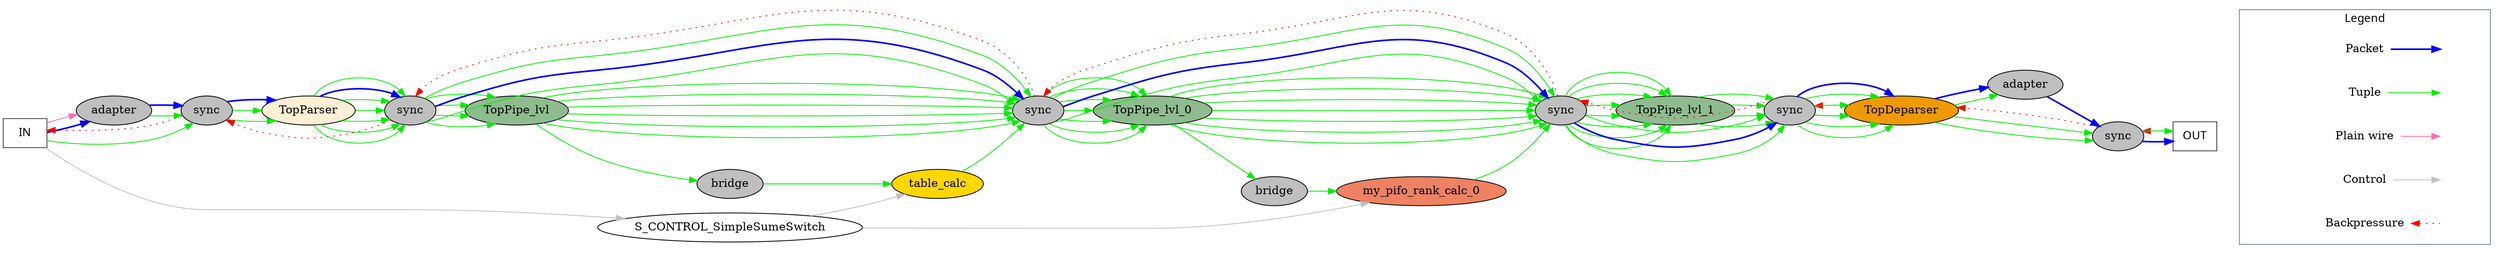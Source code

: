 digraph SimpleSumeSwitch {
rankdir = LR;
_IN_[label = "IN", shape=box, color = gray24,  fontname="times:italic"  ];
_OUT_[label = "OUT", shape=box, color = gray24,  fontname="times:italic"  ];
TopParser[style = filled, fillcolor = papayawhip ];
TopPipe_lvl[style = filled, fillcolor = darkseagreen ];
table_calc[style = filled, fillcolor = gold ];
TopPipe_lvl_0[style = filled, fillcolor = darkseagreen ];
my_pifo_rank_calc_0[style = filled, fillcolor = salmon2 ];
TopPipe_lvl_1[style = filled, fillcolor = darkseagreen ];
TopDeparser[style = filled, fillcolor = orange2 ];
S_BRIDGER_for_table_calc_tuple_in_request[label = "bridge", style = filled, fillcolor=gray75 ];
S_BRIDGER_for_my_pifo_rank_calc_0_tuple_in_my_pifo_rank_calc_input[label = "bridge", style = filled, fillcolor=gray75 ];
S_PROTOCOL_ADAPTER_INGRESS[label = "adapter", style = filled, fillcolor=gray75 ];
S_PROTOCOL_ADAPTER_EGRESS[label = "adapter", style = filled, fillcolor=gray75 ];
S_SYNCER_for_TopParser[label = "sync", style = filled, fillcolor=gray75 ];
S_SYNCER_for_S_SYNCER_for_S_SYNCER_for_S_SYNCER_for_TopDeparser[label = "sync", style = filled, fillcolor=gray75 ];
S_SYNCER_for_S_SYNCER_for_S_SYNCER_for_TopDeparser[label = "sync", style = filled, fillcolor=gray75 ];
S_SYNCER_for_S_SYNCER_for_TopDeparser[label = "sync", style = filled, fillcolor=gray75 ];
S_SYNCER_for_TopDeparser[label = "sync", style = filled, fillcolor=gray75 ];
S_SYNCER_for__OUT_[label = "sync", style = filled, fillcolor=gray75 ];
TopPipe_lvl -> S_BRIDGER_for_table_calc_tuple_in_request [color=green2] ;
S_BRIDGER_for_table_calc_tuple_in_request -> table_calc [color=green2] ;
TopPipe_lvl_0 -> S_BRIDGER_for_my_pifo_rank_calc_0_tuple_in_my_pifo_rank_calc_input [color=green2] ;
S_BRIDGER_for_my_pifo_rank_calc_0_tuple_in_my_pifo_rank_calc_input -> my_pifo_rank_calc_0 [color=green2] ;
_IN_ -> S_PROTOCOL_ADAPTER_INGRESS [color=blue, style = bold] ;
TopDeparser -> S_PROTOCOL_ADAPTER_EGRESS [color=green2] ;
TopDeparser -> S_PROTOCOL_ADAPTER_EGRESS [color=blue, style = bold] ;
_IN_ -> S_SYNCER_for_TopParser [color=green2] ;
S_SYNCER_for_TopParser -> TopParser [color=green2] ;
S_PROTOCOL_ADAPTER_INGRESS -> S_SYNCER_for_TopParser [color=green2] ;
S_SYNCER_for_TopParser -> TopParser [color=green2] ;
S_PROTOCOL_ADAPTER_INGRESS -> S_SYNCER_for_TopParser [color=blue, style = bold] ;
S_SYNCER_for_TopParser -> TopParser [color=blue, style = bold] ;
TopParser -> S_SYNCER_for_S_SYNCER_for_S_SYNCER_for_S_SYNCER_for_TopDeparser [color=green2] ;
S_SYNCER_for_S_SYNCER_for_S_SYNCER_for_S_SYNCER_for_TopDeparser -> TopPipe_lvl [color=green2] ;
TopParser -> S_SYNCER_for_S_SYNCER_for_S_SYNCER_for_S_SYNCER_for_TopDeparser [color=green2] ;
S_SYNCER_for_S_SYNCER_for_S_SYNCER_for_S_SYNCER_for_TopDeparser -> TopPipe_lvl [color=green2] ;
TopParser -> S_SYNCER_for_S_SYNCER_for_S_SYNCER_for_S_SYNCER_for_TopDeparser [color=green2] ;
S_SYNCER_for_S_SYNCER_for_S_SYNCER_for_S_SYNCER_for_TopDeparser -> TopPipe_lvl [color=green2] ;
TopParser -> S_SYNCER_for_S_SYNCER_for_S_SYNCER_for_S_SYNCER_for_TopDeparser [color=green2] ;
S_SYNCER_for_S_SYNCER_for_S_SYNCER_for_S_SYNCER_for_TopDeparser -> TopPipe_lvl [color=green2] ;
TopParser -> S_SYNCER_for_S_SYNCER_for_S_SYNCER_for_S_SYNCER_for_TopDeparser [color=green2] ;
TopParser -> S_SYNCER_for_S_SYNCER_for_S_SYNCER_for_S_SYNCER_for_TopDeparser [color=blue, style = bold] ;
TopParser -> S_SYNCER_for_S_SYNCER_for_S_SYNCER_for_S_SYNCER_for_TopDeparser [color=green2] ;
TopPipe_lvl -> S_SYNCER_for_S_SYNCER_for_S_SYNCER_for_TopDeparser [color=green2] ;
S_SYNCER_for_S_SYNCER_for_S_SYNCER_for_TopDeparser -> TopPipe_lvl_0 [color=green2] ;
TopPipe_lvl -> S_SYNCER_for_S_SYNCER_for_S_SYNCER_for_TopDeparser [color=green2] ;
S_SYNCER_for_S_SYNCER_for_S_SYNCER_for_TopDeparser -> TopPipe_lvl_0 [color=green2] ;
TopPipe_lvl -> S_SYNCER_for_S_SYNCER_for_S_SYNCER_for_TopDeparser [color=green2] ;
S_SYNCER_for_S_SYNCER_for_S_SYNCER_for_TopDeparser -> TopPipe_lvl_0 [color=green2] ;
TopPipe_lvl -> S_SYNCER_for_S_SYNCER_for_S_SYNCER_for_TopDeparser [color=green2] ;
S_SYNCER_for_S_SYNCER_for_S_SYNCER_for_TopDeparser -> TopPipe_lvl_0 [color=green2] ;
TopPipe_lvl -> S_SYNCER_for_S_SYNCER_for_S_SYNCER_for_TopDeparser [color=green2] ;
S_SYNCER_for_S_SYNCER_for_S_SYNCER_for_TopDeparser -> TopPipe_lvl_0 [color=green2] ;
TopPipe_lvl -> S_SYNCER_for_S_SYNCER_for_S_SYNCER_for_TopDeparser [color=green2] ;
S_SYNCER_for_S_SYNCER_for_S_SYNCER_for_TopDeparser -> TopPipe_lvl_0 [color=green2] ;
table_calc -> S_SYNCER_for_S_SYNCER_for_S_SYNCER_for_TopDeparser [color=green2] ;
S_SYNCER_for_S_SYNCER_for_S_SYNCER_for_TopDeparser -> TopPipe_lvl_0 [color=green2] ;
S_SYNCER_for_S_SYNCER_for_S_SYNCER_for_S_SYNCER_for_TopDeparser -> S_SYNCER_for_S_SYNCER_for_S_SYNCER_for_TopDeparser [color=green2] ;
S_SYNCER_for_S_SYNCER_for_S_SYNCER_for_S_SYNCER_for_TopDeparser -> S_SYNCER_for_S_SYNCER_for_S_SYNCER_for_TopDeparser [color=blue, style = bold] ;
S_SYNCER_for_S_SYNCER_for_S_SYNCER_for_S_SYNCER_for_TopDeparser -> S_SYNCER_for_S_SYNCER_for_S_SYNCER_for_TopDeparser [color=green2] ;
TopPipe_lvl_0 -> S_SYNCER_for_S_SYNCER_for_TopDeparser [color=green2] ;
S_SYNCER_for_S_SYNCER_for_TopDeparser -> TopPipe_lvl_1 [color=green2] ;
TopPipe_lvl_0 -> S_SYNCER_for_S_SYNCER_for_TopDeparser [color=green2] ;
S_SYNCER_for_S_SYNCER_for_TopDeparser -> TopPipe_lvl_1 [color=green2] ;
TopPipe_lvl_0 -> S_SYNCER_for_S_SYNCER_for_TopDeparser [color=green2] ;
S_SYNCER_for_S_SYNCER_for_TopDeparser -> TopPipe_lvl_1 [color=green2] ;
TopPipe_lvl_0 -> S_SYNCER_for_S_SYNCER_for_TopDeparser [color=green2] ;
S_SYNCER_for_S_SYNCER_for_TopDeparser -> TopPipe_lvl_1 [color=green2] ;
TopPipe_lvl_0 -> S_SYNCER_for_S_SYNCER_for_TopDeparser [color=green2] ;
S_SYNCER_for_S_SYNCER_for_TopDeparser -> TopPipe_lvl_1 [color=green2] ;
TopPipe_lvl_0 -> S_SYNCER_for_S_SYNCER_for_TopDeparser [color=green2] ;
S_SYNCER_for_S_SYNCER_for_TopDeparser -> TopPipe_lvl_1 [color=green2] ;
TopPipe_lvl_0 -> S_SYNCER_for_S_SYNCER_for_TopDeparser [color=green2] ;
S_SYNCER_for_S_SYNCER_for_TopDeparser -> TopPipe_lvl_1 [color=green2] ;
my_pifo_rank_calc_0 -> S_SYNCER_for_S_SYNCER_for_TopDeparser [color=green2] ;
S_SYNCER_for_S_SYNCER_for_TopDeparser -> TopPipe_lvl_1 [color=green2] ;
S_SYNCER_for_S_SYNCER_for_S_SYNCER_for_TopDeparser -> S_SYNCER_for_S_SYNCER_for_TopDeparser [color=green2] ;
S_SYNCER_for_S_SYNCER_for_S_SYNCER_for_TopDeparser -> S_SYNCER_for_S_SYNCER_for_TopDeparser [color=blue, style = bold] ;
S_SYNCER_for_S_SYNCER_for_S_SYNCER_for_TopDeparser -> S_SYNCER_for_S_SYNCER_for_TopDeparser [color=green2] ;
TopPipe_lvl_1 -> S_SYNCER_for_TopDeparser [color=green2] ;
S_SYNCER_for_TopDeparser -> TopDeparser [color=green2] ;
TopPipe_lvl_1 -> S_SYNCER_for_TopDeparser [color=green2] ;
S_SYNCER_for_TopDeparser -> TopDeparser [color=green2] ;
TopPipe_lvl_1 -> S_SYNCER_for_TopDeparser [color=green2] ;
S_SYNCER_for_TopDeparser -> TopDeparser [color=green2] ;
TopPipe_lvl_1 -> S_SYNCER_for_TopDeparser [color=green2] ;
S_SYNCER_for_TopDeparser -> TopDeparser [color=green2] ;
S_SYNCER_for_S_SYNCER_for_TopDeparser -> S_SYNCER_for_TopDeparser [color=green2] ;
S_SYNCER_for_TopDeparser -> TopDeparser [color=green2] ;
S_SYNCER_for_S_SYNCER_for_TopDeparser -> S_SYNCER_for_TopDeparser [color=blue, style = bold] ;
S_SYNCER_for_TopDeparser -> TopDeparser [color=blue, style = bold] ;
S_SYNCER_for_S_SYNCER_for_TopDeparser -> S_SYNCER_for_TopDeparser [color=green2] ;
S_SYNCER_for_TopDeparser -> TopDeparser [color=green2] ;
TopDeparser -> S_SYNCER_for__OUT_ [color=green2] ;
S_SYNCER_for__OUT_ -> _OUT_ [color=green2] ;
TopDeparser -> S_SYNCER_for__OUT_ [color=green2] ;
S_SYNCER_for__OUT_ -> _OUT_ [color=green2] ;
S_PROTOCOL_ADAPTER_EGRESS -> S_SYNCER_for__OUT_ [color=blue, style = bold] ;
S_SYNCER_for__OUT_ -> _OUT_ [color=blue, style = bold] ;
S_CONTROL_SimpleSumeSwitch -> table_calc [color=gray] ;
S_CONTROL_SimpleSumeSwitch -> my_pifo_rank_calc_0 [color=gray] ;
_IN_ -> S_CONTROL_SimpleSumeSwitch [color=gray] ;
_IN_ -> S_PROTOCOL_ADAPTER_INGRESS [color=hotpink] ;
S_SYNCER_for__OUT_ -> TopDeparser [color=red] [style=dotted] [constraint=false] ;
S_SYNCER_for_TopDeparser -> S_SYNCER_for_S_SYNCER_for_TopDeparser [color=red] [style=dotted] [constraint=false] ;
S_SYNCER_for_S_SYNCER_for_TopDeparser -> S_SYNCER_for_S_SYNCER_for_S_SYNCER_for_TopDeparser [color=red] [style=dotted] [constraint=false] ;
S_SYNCER_for_S_SYNCER_for_S_SYNCER_for_TopDeparser -> S_SYNCER_for_S_SYNCER_for_S_SYNCER_for_S_SYNCER_for_TopDeparser [color=red] [style=dotted] [constraint=false] ;
S_SYNCER_for_S_SYNCER_for_S_SYNCER_for_S_SYNCER_for_TopDeparser -> S_SYNCER_for_TopParser [color=red] [style=dotted] [constraint=false] ;
S_SYNCER_for_TopParser -> _IN_ [color=red] [style=dotted] [constraint=false] ;
TopDeparser -> S_SYNCER_for_TopDeparser [color=red] [style=dotted] [constraint=false] ;
_OUT_ -> S_SYNCER_for__OUT_ [color=red] [style=dotted] [constraint=false] ;
subgraph cluster_0 { 
    node [shape=plaintext];
    
    k4 [label = "Backpressure" ];
    k1 [label = "Control" ]; 
    k5 [label = "Plain wire" ];
    k3 [label = "Tuple" ];
    k2 [label = "Packet" ];

    d1 [label = "" ];
    d2 [label = "" ];
    d3 [label = "" ];
    d4 [label = "" ];
    d5 [label = "" ];

    anchor [label = "" ];
    
    anchor -> k2 [style=invis];
    anchor -> k3 [style=invis];  
    anchor -> k1 [style=invis];
    anchor -> k5 [style=invis];  
    anchor -> k4 [style=invis];  
    
    k2 -> d2 [color=blue, style=bold];
    k3 -> d3 [color=green2];
    k1 -> d1 [color=gray];
    k5 -> d5 [color=hotpink];
    k4 -> d4 [color=red, style=dotted, dir=back];
    
    label = "Legend"; fontname="times:bold";
    color=SlateGray
}
_OUT_ -> anchor [style=invis];

}
